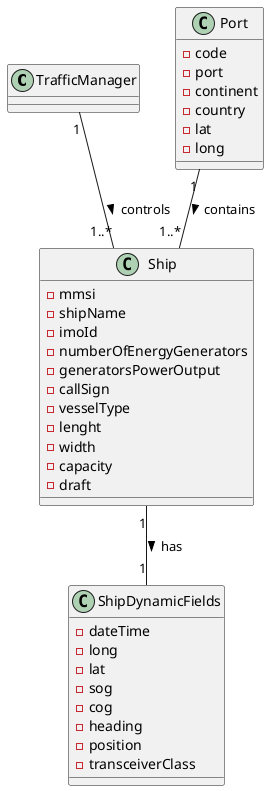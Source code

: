 @startuml
'https://plantuml.com/use-case-diagram

class TrafficManager {
}

class Ship {
 - mmsi
 - shipName
 - imoId
 - numberOfEnergyGenerators
 - generatorsPowerOutput
 - callSign
 - vesselType
 - lenght
 - width
 - capacity
 - draft
}

class ShipDynamicFields {
 - dateTime
 - long
 -lat
 -sog
 -cog
 -heading
 -position
 -transceiverClass
}

class Port {
 - code
 - port
 - continent
 - country
 - lat
 - long
}

TrafficManager"1" -- "1..*"Ship : > controls
Ship"1" -- "1"ShipDynamicFields :> has
Port"1" -- "1..*"Ship :> contains
@enduml